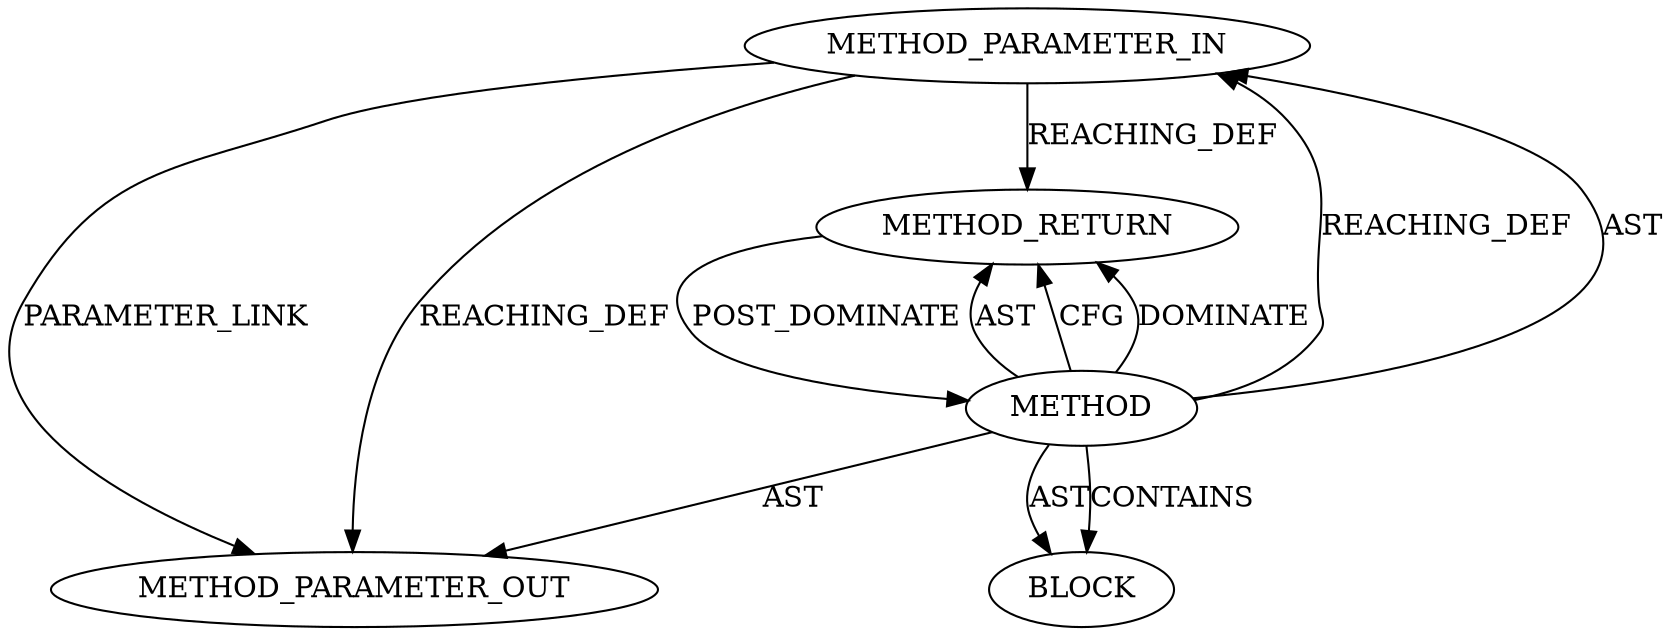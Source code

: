 digraph {
  21836 [label=METHOD_PARAMETER_OUT ORDER=1 CODE="p1" IS_VARIADIC=false TYPE_FULL_NAME="ANY" EVALUATION_STRATEGY="BY_VALUE" INDEX=1 NAME="p1"]
  19563 [label=METHOD_PARAMETER_IN ORDER=1 CODE="p1" IS_VARIADIC=false TYPE_FULL_NAME="ANY" EVALUATION_STRATEGY="BY_VALUE" INDEX=1 NAME="p1"]
  19565 [label=METHOD_RETURN ORDER=2 CODE="RET" TYPE_FULL_NAME="ANY" EVALUATION_STRATEGY="BY_VALUE"]
  19564 [label=BLOCK ORDER=1 ARGUMENT_INDEX=1 CODE="<empty>" TYPE_FULL_NAME="ANY"]
  19562 [label=METHOD AST_PARENT_TYPE="NAMESPACE_BLOCK" AST_PARENT_FULL_NAME="<global>" ORDER=0 CODE="<empty>" FULL_NAME="down_read" IS_EXTERNAL=true FILENAME="<empty>" SIGNATURE="" NAME="down_read"]
  19562 -> 19563 [label=REACHING_DEF VARIABLE=""]
  19562 -> 19564 [label=AST ]
  19562 -> 19563 [label=AST ]
  19563 -> 21836 [label=PARAMETER_LINK ]
  19562 -> 19565 [label=AST ]
  19565 -> 19562 [label=POST_DOMINATE ]
  19562 -> 19565 [label=CFG ]
  19562 -> 19565 [label=DOMINATE ]
  19563 -> 19565 [label=REACHING_DEF VARIABLE="p1"]
  19562 -> 19564 [label=CONTAINS ]
  19562 -> 21836 [label=AST ]
  19563 -> 21836 [label=REACHING_DEF VARIABLE="p1"]
}
